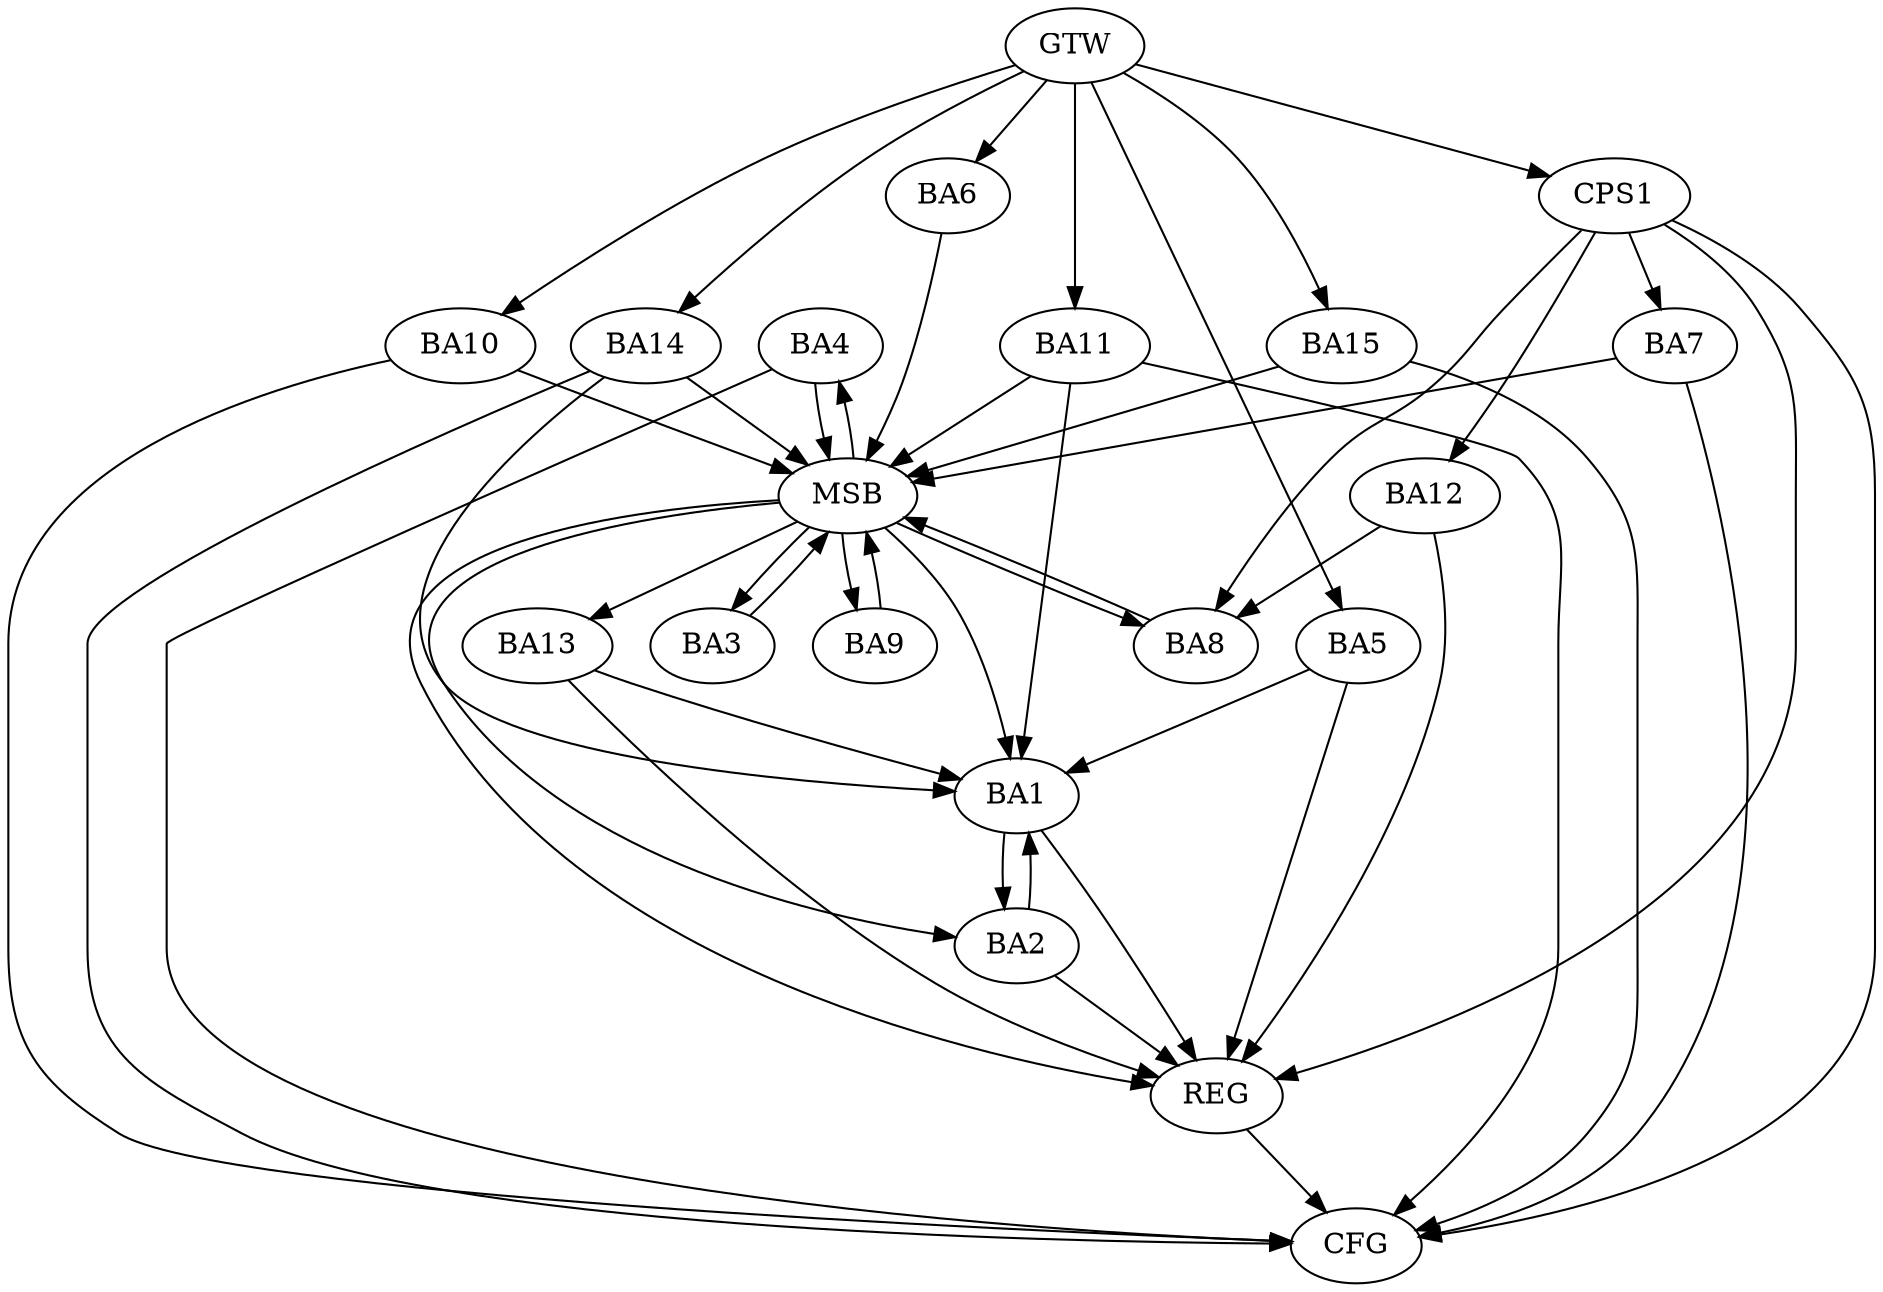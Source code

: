 strict digraph G {
  BA1 [ label="BA1" ];
  BA2 [ label="BA2" ];
  BA3 [ label="BA3" ];
  BA4 [ label="BA4" ];
  BA5 [ label="BA5" ];
  BA6 [ label="BA6" ];
  BA7 [ label="BA7" ];
  BA8 [ label="BA8" ];
  BA9 [ label="BA9" ];
  BA10 [ label="BA10" ];
  BA11 [ label="BA11" ];
  BA12 [ label="BA12" ];
  BA13 [ label="BA13" ];
  BA14 [ label="BA14" ];
  BA15 [ label="BA15" ];
  CPS1 [ label="CPS1" ];
  GTW [ label="GTW" ];
  REG [ label="REG" ];
  MSB [ label="MSB" ];
  CFG [ label="CFG" ];
  BA1 -> BA2;
  BA2 -> BA1;
  BA12 -> BA8;
  BA13 -> BA1;
  CPS1 -> BA7;
  CPS1 -> BA12;
  CPS1 -> BA8;
  GTW -> BA5;
  GTW -> BA6;
  GTW -> BA10;
  GTW -> BA11;
  GTW -> BA14;
  GTW -> BA15;
  GTW -> CPS1;
  BA1 -> REG;
  BA2 -> REG;
  BA5 -> REG;
  BA12 -> REG;
  BA13 -> REG;
  CPS1 -> REG;
  BA3 -> MSB;
  MSB -> BA2;
  MSB -> REG;
  BA4 -> MSB;
  MSB -> BA3;
  BA6 -> MSB;
  MSB -> BA4;
  BA7 -> MSB;
  BA8 -> MSB;
  MSB -> BA1;
  BA9 -> MSB;
  MSB -> BA8;
  BA10 -> MSB;
  BA11 -> MSB;
  BA14 -> MSB;
  MSB -> BA9;
  BA15 -> MSB;
  MSB -> BA13;
  BA11 -> CFG;
  BA10 -> CFG;
  BA15 -> CFG;
  CPS1 -> CFG;
  BA14 -> CFG;
  BA7 -> CFG;
  BA4 -> CFG;
  REG -> CFG;
  BA14 -> BA1;
  BA11 -> BA1;
  BA5 -> BA1;
}
